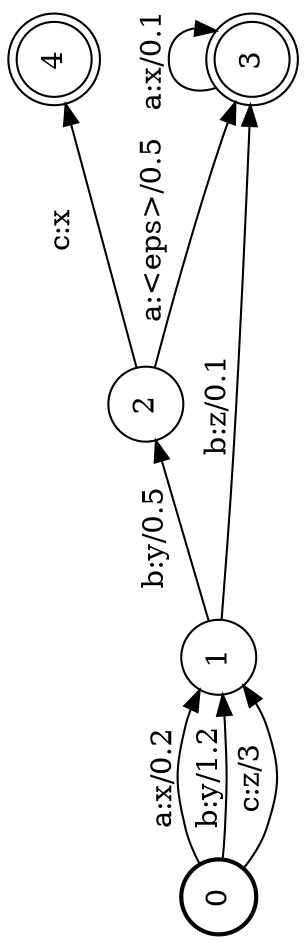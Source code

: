 digraph FST {
rankdir = LR;
size = "8.5,11";
label = "";
center = 1;
orientation = Landscape;
ranksep = "0.4";
nodesep = "0.25";
0 [label = "0", shape = circle, style = bold, fontsize = 14]
	0 -> 1 [label = "a:x/0.2", fontsize = 14];
	0 -> 1 [label = "b:y/1.2", fontsize = 14];
	0 -> 1 [label = "c:z/3", fontsize = 14];
1 [label = "1", shape = circle, style = solid, fontsize = 14]
	1 -> 2 [label = "b:y/0.5", fontsize = 14];
	1 -> 3 [label = "b:z/0.1", fontsize = 14];
2 [label = "2", shape = circle, style = solid, fontsize = 14]
	2 -> 4 [label = "c:x", fontsize = 14];
	2 -> 3 [label = "a:<eps>/0.5", fontsize = 14];
3 [label = "3", shape = doublecircle, style = solid, fontsize = 14]
	3 -> 3 [label = "a:x/0.1", fontsize = 14];
4 [label = "4", shape = doublecircle, style = solid, fontsize = 14]
}
